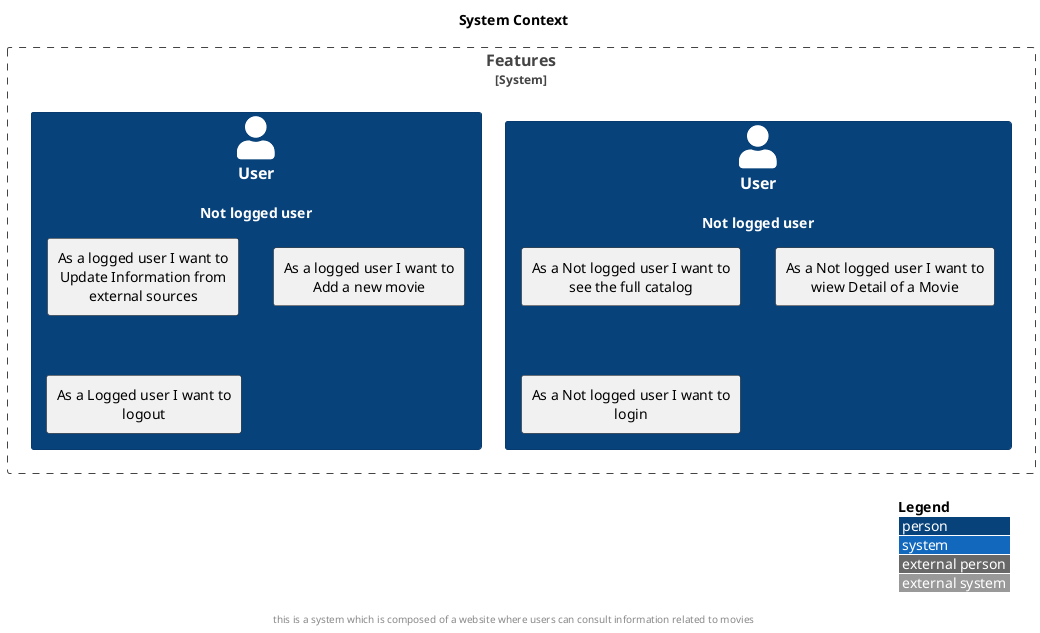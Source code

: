 @startuml
!include <C4/C4_Context.puml>
!include <office/Users/user.puml>
LAYOUT_WITH_LEGEND()
title System Context
System_Boundary(Features, "Features") {
Person(NotLoggedUser, User, "Not logged user") {
   rectangle "As a Not logged user I want to see the full catalog"
   rectangle "As a Not logged user I want to wiew Detail of a Movie"
   rectangle "As a Not logged user I want to login"
}
Person(LoggedUser, User, "Not logged user") {
   rectangle "As a logged user I want to Update Information from external sources"
   rectangle "As a logged user I want to Add a new movie"
   rectangle "As a Logged user I want to logout"
}


footer %filename() this is a system which is composed of a website where users can consult information related to movies
@enduml